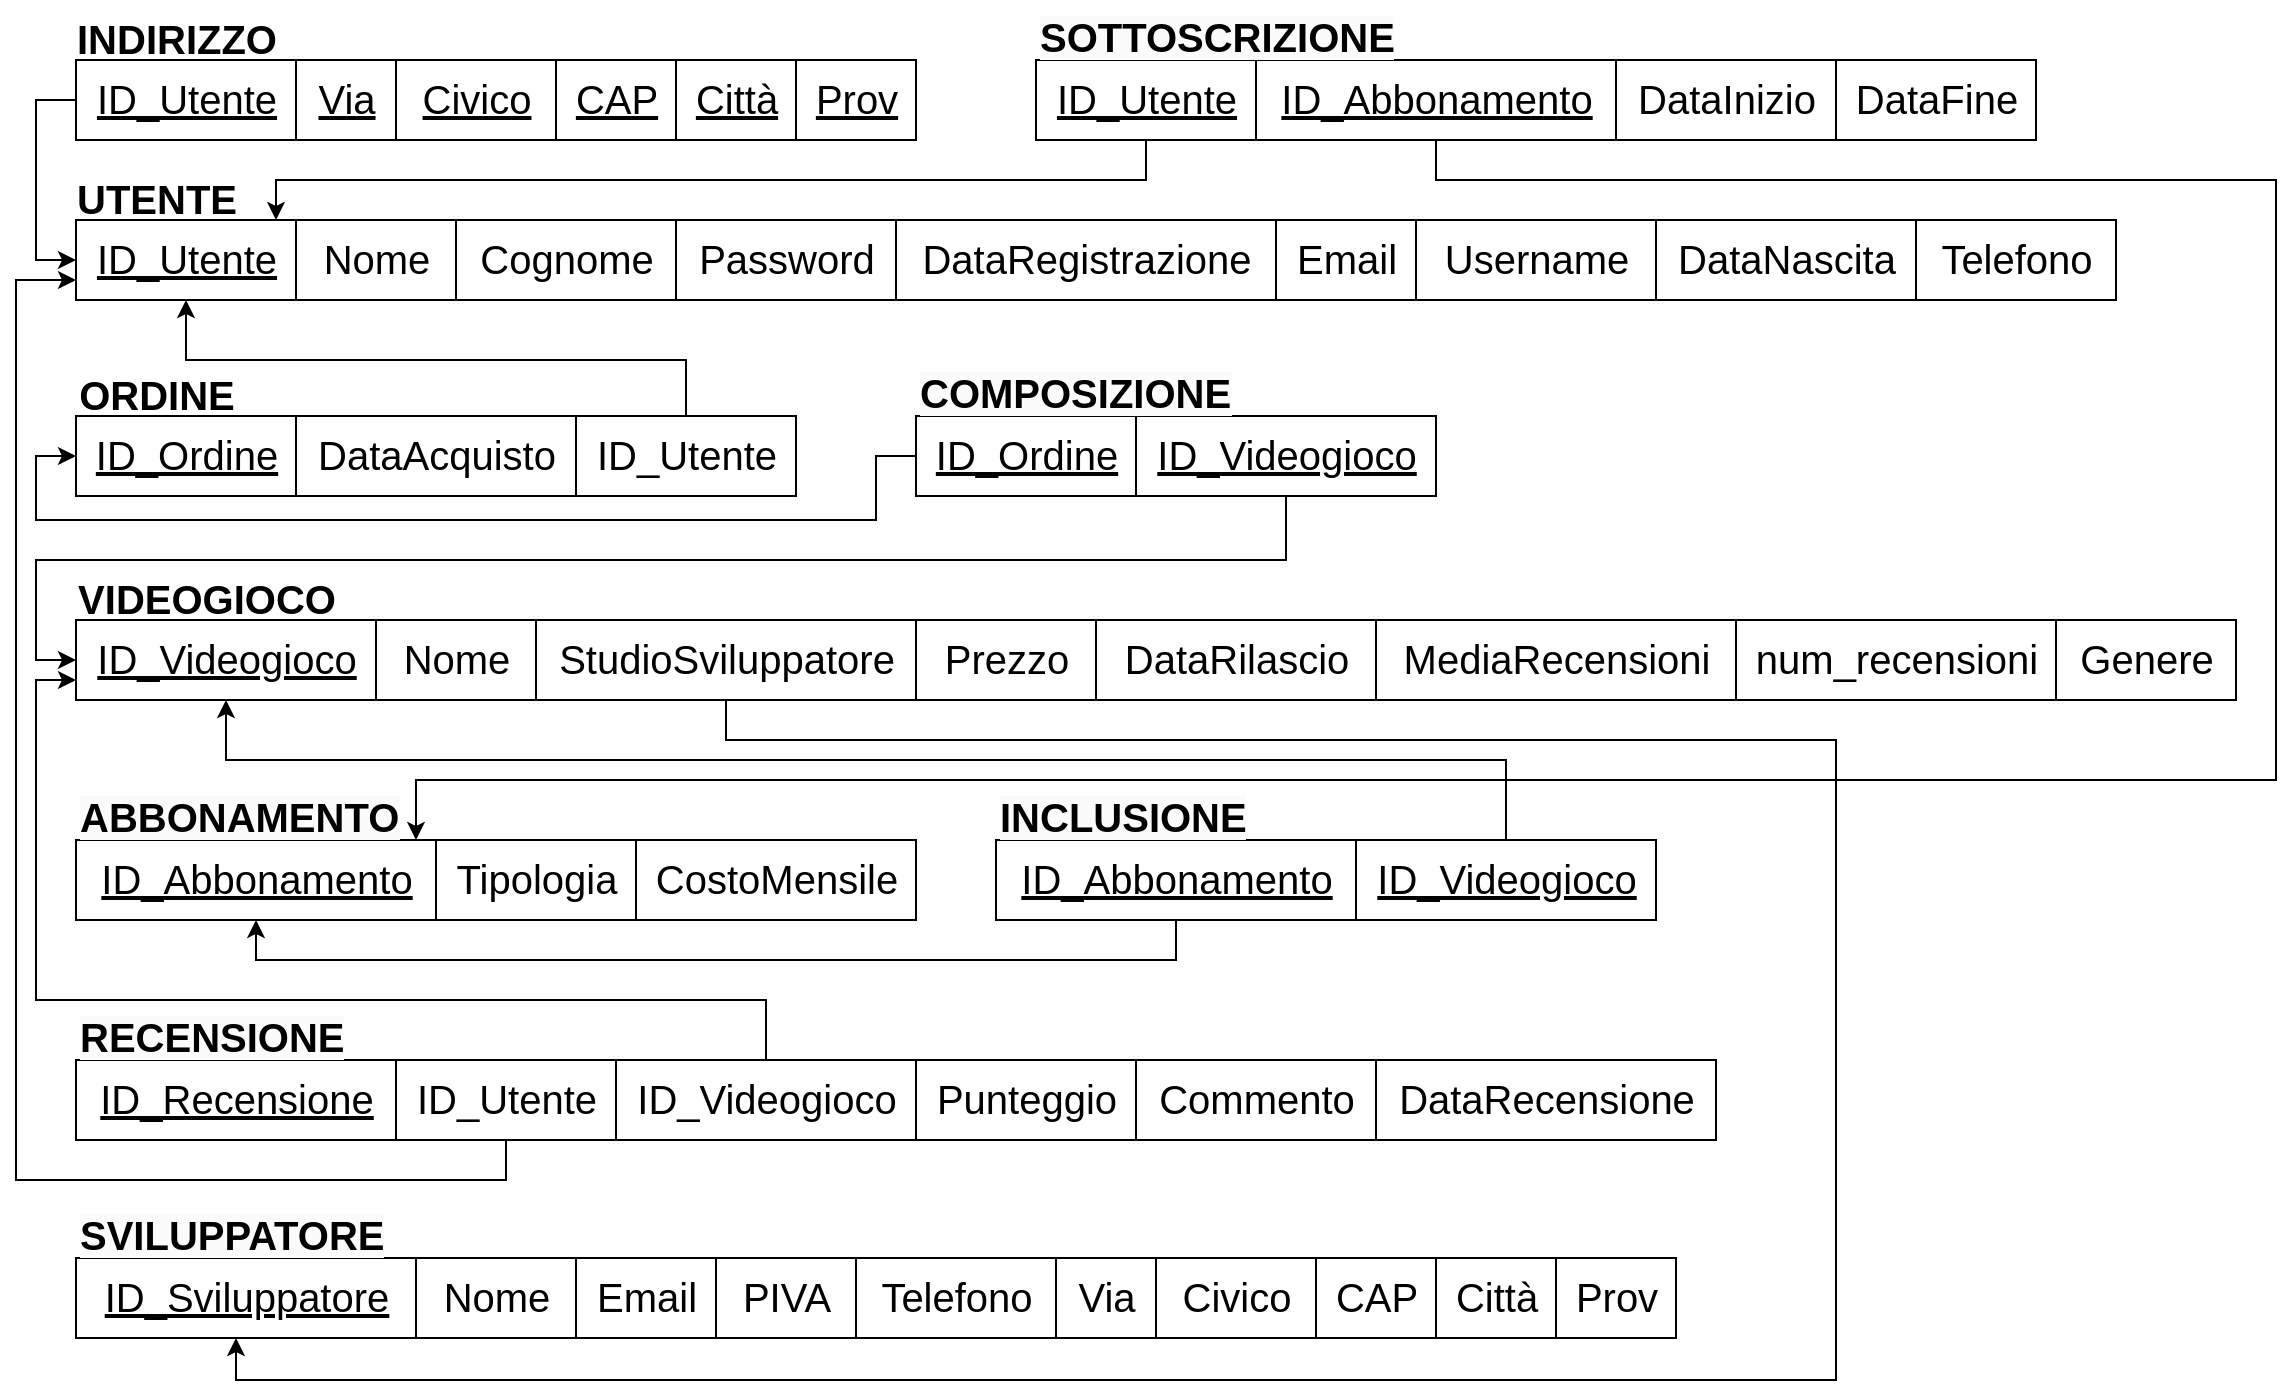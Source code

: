 <mxfile version="22.1.2" type="device">
  <diagram name="Pagina-1" id="Rom3BBdlRejNtYvRF-ln">
    <mxGraphModel dx="1418" dy="820" grid="1" gridSize="10" guides="1" tooltips="1" connect="1" arrows="1" fold="1" page="1" pageScale="1" pageWidth="1100" pageHeight="850" math="0" shadow="0">
      <root>
        <mxCell id="0" />
        <mxCell id="1" parent="0" />
        <mxCell id="r_B88Bvgwe91RB-gauHS-14" value="" style="group" parent="1" vertex="1" connectable="0">
          <mxGeometry x="25" y="90" width="1035" height="70" as="geometry" />
        </mxCell>
        <mxCell id="r_B88Bvgwe91RB-gauHS-3" value="&lt;font face=&quot;Helvetica&quot;&gt;ID_Utente&lt;/font&gt;" style="text;html=1;align=center;verticalAlign=middle;resizable=0;points=[];autosize=1;strokeColor=default;fillColor=none;fontSize=20;fontFamily=Architects Daughter;fontStyle=4" parent="r_B88Bvgwe91RB-gauHS-14" vertex="1">
          <mxGeometry x="15" y="30" width="110" height="40" as="geometry" />
        </mxCell>
        <mxCell id="r_B88Bvgwe91RB-gauHS-4" value="&lt;font face=&quot;Helvetica&quot;&gt;&lt;b&gt;UTENTE&lt;/b&gt;&lt;/font&gt;" style="text;html=1;align=center;verticalAlign=middle;resizable=0;points=[];autosize=1;strokeColor=none;fillColor=none;fontSize=20;fontFamily=Architects Daughter;" parent="r_B88Bvgwe91RB-gauHS-14" vertex="1">
          <mxGeometry x="5" width="100" height="40" as="geometry" />
        </mxCell>
        <mxCell id="r_B88Bvgwe91RB-gauHS-6" value="&lt;font face=&quot;Helvetica&quot;&gt;Nome&lt;/font&gt;" style="text;html=1;align=center;verticalAlign=middle;resizable=0;points=[];autosize=1;strokeColor=default;fillColor=none;fontSize=20;fontFamily=Architects Daughter;" parent="r_B88Bvgwe91RB-gauHS-14" vertex="1">
          <mxGeometry x="125" y="30" width="80" height="40" as="geometry" />
        </mxCell>
        <mxCell id="r_B88Bvgwe91RB-gauHS-7" value="&lt;font face=&quot;Helvetica&quot;&gt;Cognome&lt;/font&gt;" style="text;html=1;align=center;verticalAlign=middle;resizable=0;points=[];autosize=1;strokeColor=default;fillColor=none;fontSize=20;fontFamily=Architects Daughter;" parent="r_B88Bvgwe91RB-gauHS-14" vertex="1">
          <mxGeometry x="205" y="30" width="110" height="40" as="geometry" />
        </mxCell>
        <mxCell id="r_B88Bvgwe91RB-gauHS-8" value="&lt;font face=&quot;Helvetica&quot;&gt;Password&lt;br&gt;&lt;/font&gt;" style="text;html=1;align=center;verticalAlign=middle;resizable=0;points=[];autosize=1;strokeColor=default;fillColor=none;fontSize=20;fontFamily=Architects Daughter;" parent="r_B88Bvgwe91RB-gauHS-14" vertex="1">
          <mxGeometry x="315" y="30" width="110" height="40" as="geometry" />
        </mxCell>
        <mxCell id="r_B88Bvgwe91RB-gauHS-9" value="&lt;font face=&quot;Helvetica&quot;&gt;DataRegistrazione&lt;/font&gt;" style="text;html=1;align=center;verticalAlign=middle;resizable=0;points=[];autosize=1;strokeColor=default;fillColor=none;fontSize=20;fontFamily=Architects Daughter;" parent="r_B88Bvgwe91RB-gauHS-14" vertex="1">
          <mxGeometry x="425" y="30" width="190" height="40" as="geometry" />
        </mxCell>
        <mxCell id="r_B88Bvgwe91RB-gauHS-10" value="&lt;font face=&quot;Helvetica&quot;&gt;Email&lt;/font&gt;" style="text;html=1;align=center;verticalAlign=middle;resizable=0;points=[];autosize=1;strokeColor=default;fillColor=none;fontSize=20;fontFamily=Architects Daughter;" parent="r_B88Bvgwe91RB-gauHS-14" vertex="1">
          <mxGeometry x="615" y="30" width="70" height="40" as="geometry" />
        </mxCell>
        <mxCell id="r_B88Bvgwe91RB-gauHS-11" value="&lt;font face=&quot;Helvetica&quot;&gt;Username&lt;/font&gt;" style="text;html=1;align=center;verticalAlign=middle;resizable=0;points=[];autosize=1;strokeColor=default;fillColor=none;fontSize=20;fontFamily=Architects Daughter;" parent="r_B88Bvgwe91RB-gauHS-14" vertex="1">
          <mxGeometry x="685" y="30" width="120" height="40" as="geometry" />
        </mxCell>
        <mxCell id="r_B88Bvgwe91RB-gauHS-12" value="&lt;font face=&quot;Helvetica&quot;&gt;DataNascita&lt;/font&gt;" style="text;html=1;align=center;verticalAlign=middle;resizable=0;points=[];autosize=1;strokeColor=default;fillColor=none;fontSize=20;fontFamily=Architects Daughter;" parent="r_B88Bvgwe91RB-gauHS-14" vertex="1">
          <mxGeometry x="805" y="30" width="130" height="40" as="geometry" />
        </mxCell>
        <mxCell id="r_B88Bvgwe91RB-gauHS-13" value="&lt;font face=&quot;Helvetica&quot;&gt;Telefono&lt;/font&gt;" style="text;html=1;align=center;verticalAlign=middle;resizable=0;points=[];autosize=1;strokeColor=default;fillColor=none;fontSize=20;fontFamily=Architects Daughter;" parent="r_B88Bvgwe91RB-gauHS-14" vertex="1">
          <mxGeometry x="935" y="30" width="100" height="40" as="geometry" />
        </mxCell>
        <mxCell id="r_B88Bvgwe91RB-gauHS-22" value="" style="group" parent="1" vertex="1" connectable="0">
          <mxGeometry x="30" y="10" width="430" height="70" as="geometry" />
        </mxCell>
        <mxCell id="r_B88Bvgwe91RB-gauHS-15" value="&lt;font face=&quot;Helvetica&quot;&gt;ID_Utente&lt;/font&gt;" style="text;html=1;align=center;verticalAlign=middle;resizable=0;points=[];autosize=1;strokeColor=default;fillColor=none;fontSize=20;fontFamily=Architects Daughter;fontStyle=4" parent="r_B88Bvgwe91RB-gauHS-22" vertex="1">
          <mxGeometry x="10" y="30" width="110" height="40" as="geometry" />
        </mxCell>
        <mxCell id="r_B88Bvgwe91RB-gauHS-16" value="&lt;font face=&quot;Helvetica&quot;&gt;Via&lt;/font&gt;" style="text;html=1;align=center;verticalAlign=middle;resizable=0;points=[];autosize=1;strokeColor=default;fillColor=none;fontSize=20;fontFamily=Architects Daughter;fontStyle=4" parent="r_B88Bvgwe91RB-gauHS-22" vertex="1">
          <mxGeometry x="120" y="30" width="50" height="40" as="geometry" />
        </mxCell>
        <mxCell id="r_B88Bvgwe91RB-gauHS-17" value="&lt;font face=&quot;Helvetica&quot;&gt;Civico&lt;/font&gt;" style="text;html=1;align=center;verticalAlign=middle;resizable=0;points=[];autosize=1;strokeColor=default;fillColor=none;fontSize=20;fontFamily=Architects Daughter;fontStyle=4" parent="r_B88Bvgwe91RB-gauHS-22" vertex="1">
          <mxGeometry x="170" y="30" width="80" height="40" as="geometry" />
        </mxCell>
        <mxCell id="r_B88Bvgwe91RB-gauHS-18" value="&lt;font face=&quot;Helvetica&quot;&gt;CAP&lt;br&gt;&lt;/font&gt;" style="text;html=1;align=center;verticalAlign=middle;resizable=0;points=[];autosize=1;strokeColor=default;fillColor=none;fontSize=20;fontFamily=Architects Daughter;fontStyle=4" parent="r_B88Bvgwe91RB-gauHS-22" vertex="1">
          <mxGeometry x="250" y="30" width="60" height="40" as="geometry" />
        </mxCell>
        <mxCell id="r_B88Bvgwe91RB-gauHS-19" value="&lt;font face=&quot;Helvetica&quot;&gt;Città&lt;br&gt;&lt;/font&gt;" style="text;html=1;align=center;verticalAlign=middle;resizable=0;points=[];autosize=1;strokeColor=default;fillColor=none;fontSize=20;fontFamily=Architects Daughter;fontStyle=4" parent="r_B88Bvgwe91RB-gauHS-22" vertex="1">
          <mxGeometry x="310" y="30" width="60" height="40" as="geometry" />
        </mxCell>
        <mxCell id="r_B88Bvgwe91RB-gauHS-20" value="&lt;font face=&quot;Helvetica&quot;&gt;Prov&lt;/font&gt;" style="text;html=1;align=center;verticalAlign=middle;resizable=0;points=[];autosize=1;strokeColor=default;fillColor=none;fontSize=20;fontFamily=Architects Daughter;fontStyle=4" parent="r_B88Bvgwe91RB-gauHS-22" vertex="1">
          <mxGeometry x="370" y="30" width="60" height="40" as="geometry" />
        </mxCell>
        <mxCell id="r_B88Bvgwe91RB-gauHS-21" value="&lt;font face=&quot;Helvetica&quot;&gt;&lt;b&gt;INDIRIZZO&lt;/b&gt;&lt;/font&gt;" style="text;html=1;align=center;verticalAlign=middle;resizable=0;points=[];autosize=1;strokeColor=none;fillColor=none;fontSize=20;fontFamily=Architects Daughter;" parent="r_B88Bvgwe91RB-gauHS-22" vertex="1">
          <mxGeometry width="120" height="40" as="geometry" />
        </mxCell>
        <mxCell id="r_B88Bvgwe91RB-gauHS-27" value="" style="group" parent="1" vertex="1" connectable="0">
          <mxGeometry x="25" y="188" width="375" height="70" as="geometry" />
        </mxCell>
        <mxCell id="r_B88Bvgwe91RB-gauHS-23" value="&lt;font face=&quot;Helvetica&quot;&gt;ID_Ordine&lt;/font&gt;" style="text;html=1;align=center;verticalAlign=middle;resizable=0;points=[];autosize=1;strokeColor=default;fillColor=none;fontSize=20;fontFamily=Architects Daughter;fontStyle=4" parent="r_B88Bvgwe91RB-gauHS-27" vertex="1">
          <mxGeometry x="15" y="30" width="110" height="40" as="geometry" />
        </mxCell>
        <mxCell id="r_B88Bvgwe91RB-gauHS-24" value="&lt;font face=&quot;Helvetica&quot;&gt;DataAcquisto&lt;/font&gt;" style="text;html=1;align=center;verticalAlign=middle;resizable=0;points=[];autosize=1;strokeColor=default;fillColor=none;fontSize=20;fontFamily=Architects Daughter;" parent="r_B88Bvgwe91RB-gauHS-27" vertex="1">
          <mxGeometry x="125" y="30" width="140" height="40" as="geometry" />
        </mxCell>
        <mxCell id="r_B88Bvgwe91RB-gauHS-25" value="&lt;font face=&quot;Helvetica&quot;&gt;ID_Utente&lt;/font&gt;" style="text;html=1;align=center;verticalAlign=middle;resizable=0;points=[];autosize=1;strokeColor=default;fillColor=none;fontSize=20;fontFamily=Architects Daughter;" parent="r_B88Bvgwe91RB-gauHS-27" vertex="1">
          <mxGeometry x="265" y="30" width="110" height="40" as="geometry" />
        </mxCell>
        <mxCell id="r_B88Bvgwe91RB-gauHS-26" value="&lt;font face=&quot;Helvetica&quot;&gt;&lt;b&gt;ORDINE&lt;/b&gt;&lt;/font&gt;" style="text;html=1;align=center;verticalAlign=middle;resizable=0;points=[];autosize=1;strokeColor=none;fillColor=none;fontSize=20;fontFamily=Architects Daughter;" parent="r_B88Bvgwe91RB-gauHS-27" vertex="1">
          <mxGeometry x="5" width="100" height="40" as="geometry" />
        </mxCell>
        <mxCell id="r_B88Bvgwe91RB-gauHS-50" value="" style="group" parent="1" vertex="1" connectable="0">
          <mxGeometry x="40" y="609" width="800" height="70" as="geometry" />
        </mxCell>
        <mxCell id="r_B88Bvgwe91RB-gauHS-38" value="&lt;font face=&quot;Helvetica&quot;&gt;ID_Sviluppatore&lt;br&gt;&lt;/font&gt;" style="text;html=1;align=center;verticalAlign=middle;resizable=0;points=[];autosize=1;strokeColor=default;fillColor=none;fontSize=20;fontFamily=Architects Daughter;fontStyle=4" parent="r_B88Bvgwe91RB-gauHS-50" vertex="1">
          <mxGeometry y="30" width="170" height="40" as="geometry" />
        </mxCell>
        <mxCell id="r_B88Bvgwe91RB-gauHS-40" value="&lt;font face=&quot;Helvetica&quot;&gt;Nome&lt;/font&gt;" style="text;html=1;align=center;verticalAlign=middle;resizable=0;points=[];autosize=1;strokeColor=default;fillColor=none;fontSize=20;fontFamily=Architects Daughter;" parent="r_B88Bvgwe91RB-gauHS-50" vertex="1">
          <mxGeometry x="170" y="30" width="80" height="40" as="geometry" />
        </mxCell>
        <mxCell id="r_B88Bvgwe91RB-gauHS-41" value="&lt;font face=&quot;Helvetica&quot;&gt;Email&lt;/font&gt;" style="text;html=1;align=center;verticalAlign=middle;resizable=0;points=[];autosize=1;strokeColor=default;fillColor=none;fontSize=20;fontFamily=Architects Daughter;" parent="r_B88Bvgwe91RB-gauHS-50" vertex="1">
          <mxGeometry x="250" y="30" width="70" height="40" as="geometry" />
        </mxCell>
        <mxCell id="r_B88Bvgwe91RB-gauHS-42" value="&lt;font face=&quot;Helvetica&quot;&gt;PIVA&lt;/font&gt;" style="text;html=1;align=center;verticalAlign=middle;resizable=0;points=[];autosize=1;strokeColor=default;fillColor=none;fontSize=20;fontFamily=Architects Daughter;" parent="r_B88Bvgwe91RB-gauHS-50" vertex="1">
          <mxGeometry x="320" y="30" width="70" height="40" as="geometry" />
        </mxCell>
        <mxCell id="r_B88Bvgwe91RB-gauHS-43" value="&lt;font face=&quot;Helvetica&quot;&gt;Telefono&lt;/font&gt;" style="text;html=1;align=center;verticalAlign=middle;resizable=0;points=[];autosize=1;strokeColor=default;fillColor=none;fontSize=20;fontFamily=Architects Daughter;" parent="r_B88Bvgwe91RB-gauHS-50" vertex="1">
          <mxGeometry x="390" y="30" width="100" height="40" as="geometry" />
        </mxCell>
        <mxCell id="r_B88Bvgwe91RB-gauHS-44" value="&lt;font face=&quot;Helvetica&quot;&gt;Via&lt;/font&gt;" style="text;html=1;align=center;verticalAlign=middle;resizable=0;points=[];autosize=1;strokeColor=default;fillColor=none;fontSize=20;fontFamily=Architects Daughter;" parent="r_B88Bvgwe91RB-gauHS-50" vertex="1">
          <mxGeometry x="490" y="30" width="50" height="40" as="geometry" />
        </mxCell>
        <mxCell id="r_B88Bvgwe91RB-gauHS-45" value="&lt;font face=&quot;Helvetica&quot;&gt;Civico&lt;/font&gt;" style="text;html=1;align=center;verticalAlign=middle;resizable=0;points=[];autosize=1;strokeColor=default;fillColor=none;fontSize=20;fontFamily=Architects Daughter;" parent="r_B88Bvgwe91RB-gauHS-50" vertex="1">
          <mxGeometry x="540" y="30" width="80" height="40" as="geometry" />
        </mxCell>
        <mxCell id="r_B88Bvgwe91RB-gauHS-46" value="&lt;font face=&quot;Helvetica&quot;&gt;CAP&lt;/font&gt;" style="text;html=1;align=center;verticalAlign=middle;resizable=0;points=[];autosize=1;strokeColor=default;fillColor=none;fontSize=20;fontFamily=Architects Daughter;" parent="r_B88Bvgwe91RB-gauHS-50" vertex="1">
          <mxGeometry x="620" y="30" width="60" height="40" as="geometry" />
        </mxCell>
        <mxCell id="r_B88Bvgwe91RB-gauHS-47" value="&lt;font face=&quot;Helvetica&quot;&gt;Città&lt;/font&gt;" style="text;html=1;align=center;verticalAlign=middle;resizable=0;points=[];autosize=1;strokeColor=default;fillColor=none;fontSize=20;fontFamily=Architects Daughter;" parent="r_B88Bvgwe91RB-gauHS-50" vertex="1">
          <mxGeometry x="680" y="30" width="60" height="40" as="geometry" />
        </mxCell>
        <mxCell id="r_B88Bvgwe91RB-gauHS-48" value="&lt;font face=&quot;Helvetica&quot;&gt;Prov&lt;/font&gt;" style="text;html=1;align=center;verticalAlign=middle;resizable=0;points=[];autosize=1;strokeColor=default;fillColor=none;fontSize=20;fontFamily=Architects Daughter;" parent="r_B88Bvgwe91RB-gauHS-50" vertex="1">
          <mxGeometry x="740" y="30" width="60" height="40" as="geometry" />
        </mxCell>
        <mxCell id="r_B88Bvgwe91RB-gauHS-49" value="&lt;b style=&quot;border-color: var(--border-color); color: rgb(0, 0, 0); font-family: Helvetica; font-size: 20px; font-style: normal; font-variant-ligatures: normal; font-variant-caps: normal; letter-spacing: normal; orphans: 2; text-align: center; text-indent: 0px; text-transform: none; widows: 2; word-spacing: 0px; -webkit-text-stroke-width: 0px; background-color: rgb(251, 251, 251); text-decoration-thickness: initial; text-decoration-style: initial; text-decoration-color: initial;&quot;&gt;SVILUPPATORE&lt;/b&gt;" style="text;whiteSpace=wrap;html=1;fontSize=20;fontFamily=Architects Daughter;fontColor=default;" parent="r_B88Bvgwe91RB-gauHS-50" vertex="1">
          <mxGeometry width="160" height="50" as="geometry" />
        </mxCell>
        <mxCell id="r_B88Bvgwe91RB-gauHS-56" value="" style="group" parent="1" vertex="1" connectable="0">
          <mxGeometry x="40" y="400" width="420" height="70" as="geometry" />
        </mxCell>
        <mxCell id="r_B88Bvgwe91RB-gauHS-51" value="&lt;font face=&quot;Helvetica&quot;&gt;ID_Abbonamento&lt;br&gt;&lt;/font&gt;" style="text;html=1;align=center;verticalAlign=middle;resizable=0;points=[];autosize=1;strokeColor=default;fillColor=none;fontSize=20;fontFamily=Architects Daughter;fontStyle=4" parent="r_B88Bvgwe91RB-gauHS-56" vertex="1">
          <mxGeometry y="30" width="180" height="40" as="geometry" />
        </mxCell>
        <mxCell id="r_B88Bvgwe91RB-gauHS-53" value="&lt;font face=&quot;Helvetica&quot;&gt;Tipologia&lt;/font&gt;" style="text;html=1;align=center;verticalAlign=middle;resizable=0;points=[];autosize=1;strokeColor=default;fillColor=none;fontSize=20;fontFamily=Architects Daughter;" parent="r_B88Bvgwe91RB-gauHS-56" vertex="1">
          <mxGeometry x="180" y="30" width="100" height="40" as="geometry" />
        </mxCell>
        <mxCell id="r_B88Bvgwe91RB-gauHS-54" value="&lt;font face=&quot;Helvetica&quot;&gt;CostoMensile&lt;/font&gt;" style="text;html=1;align=center;verticalAlign=middle;resizable=0;points=[];autosize=1;strokeColor=default;fillColor=none;fontSize=20;fontFamily=Architects Daughter;" parent="r_B88Bvgwe91RB-gauHS-56" vertex="1">
          <mxGeometry x="280" y="30" width="140" height="40" as="geometry" />
        </mxCell>
        <mxCell id="r_B88Bvgwe91RB-gauHS-55" value="&lt;b style=&quot;border-color: var(--border-color); color: rgb(0, 0, 0); font-family: Helvetica; font-size: 20px; font-style: normal; font-variant-ligatures: normal; font-variant-caps: normal; letter-spacing: normal; orphans: 2; text-align: center; text-indent: 0px; text-transform: none; widows: 2; word-spacing: 0px; -webkit-text-stroke-width: 0px; background-color: rgb(251, 251, 251); text-decoration-thickness: initial; text-decoration-style: initial; text-decoration-color: initial;&quot;&gt;ABBONAMENTO&lt;/b&gt;" style="text;whiteSpace=wrap;html=1;fontSize=20;fontFamily=Architects Daughter;fontColor=default;" parent="r_B88Bvgwe91RB-gauHS-56" vertex="1">
          <mxGeometry width="160" height="50" as="geometry" />
        </mxCell>
        <mxCell id="r_B88Bvgwe91RB-gauHS-60" value="" style="group" parent="1" vertex="1" connectable="0">
          <mxGeometry x="460" y="188" width="260" height="70" as="geometry" />
        </mxCell>
        <mxCell id="r_B88Bvgwe91RB-gauHS-57" value="&lt;font face=&quot;Helvetica&quot;&gt;ID_Ordine&lt;br&gt;&lt;/font&gt;" style="text;html=1;align=center;verticalAlign=middle;resizable=0;points=[];autosize=1;strokeColor=default;fillColor=none;fontSize=20;fontFamily=Architects Daughter;fontStyle=4" parent="r_B88Bvgwe91RB-gauHS-60" vertex="1">
          <mxGeometry y="30" width="110" height="40" as="geometry" />
        </mxCell>
        <mxCell id="r_B88Bvgwe91RB-gauHS-58" value="&lt;font face=&quot;Helvetica&quot;&gt;ID_Videogioco&lt;br&gt;&lt;/font&gt;" style="text;html=1;align=center;verticalAlign=middle;resizable=0;points=[];autosize=1;strokeColor=default;fillColor=none;fontSize=20;fontFamily=Architects Daughter;fontStyle=4" parent="r_B88Bvgwe91RB-gauHS-60" vertex="1">
          <mxGeometry x="110" y="30" width="150" height="40" as="geometry" />
        </mxCell>
        <mxCell id="r_B88Bvgwe91RB-gauHS-59" value="&lt;b style=&quot;border-color: var(--border-color); color: rgb(0, 0, 0); font-family: Helvetica; font-size: 20px; font-style: normal; font-variant-ligatures: normal; font-variant-caps: normal; letter-spacing: normal; orphans: 2; text-align: center; text-indent: 0px; text-transform: none; widows: 2; word-spacing: 0px; -webkit-text-stroke-width: 0px; background-color: rgb(251, 251, 251); text-decoration-thickness: initial; text-decoration-style: initial; text-decoration-color: initial;&quot;&gt;COMPOSIZIONE&lt;/b&gt;" style="text;whiteSpace=wrap;html=1;fontSize=20;fontFamily=Architects Daughter;fontColor=default;" parent="r_B88Bvgwe91RB-gauHS-60" vertex="1">
          <mxGeometry width="160" height="50" as="geometry" />
        </mxCell>
        <mxCell id="r_B88Bvgwe91RB-gauHS-66" value="" style="group" parent="1" vertex="1" connectable="0">
          <mxGeometry x="520" y="10" width="500" height="70" as="geometry" />
        </mxCell>
        <mxCell id="r_B88Bvgwe91RB-gauHS-61" value="&lt;font face=&quot;Helvetica&quot;&gt;ID_Utente&lt;br&gt;&lt;/font&gt;" style="text;html=1;align=center;verticalAlign=middle;resizable=0;points=[];autosize=1;strokeColor=default;fillColor=none;fontSize=20;fontFamily=Architects Daughter;fontStyle=4" parent="r_B88Bvgwe91RB-gauHS-66" vertex="1">
          <mxGeometry y="30" width="110" height="40" as="geometry" />
        </mxCell>
        <mxCell id="r_B88Bvgwe91RB-gauHS-62" value="&lt;font face=&quot;Helvetica&quot;&gt;ID_Abbonamento&lt;br&gt;&lt;/font&gt;" style="text;html=1;align=center;verticalAlign=middle;resizable=0;points=[];autosize=1;strokeColor=default;fillColor=none;fontSize=20;fontFamily=Architects Daughter;fontStyle=4" parent="r_B88Bvgwe91RB-gauHS-66" vertex="1">
          <mxGeometry x="110" y="30" width="180" height="40" as="geometry" />
        </mxCell>
        <mxCell id="r_B88Bvgwe91RB-gauHS-63" value="&lt;font face=&quot;Helvetica&quot;&gt;DataInizio&lt;br&gt;&lt;/font&gt;" style="text;html=1;align=center;verticalAlign=middle;resizable=0;points=[];autosize=1;strokeColor=default;fillColor=none;fontSize=20;fontFamily=Architects Daughter;fontStyle=0" parent="r_B88Bvgwe91RB-gauHS-66" vertex="1">
          <mxGeometry x="290" y="30" width="110" height="40" as="geometry" />
        </mxCell>
        <mxCell id="r_B88Bvgwe91RB-gauHS-64" value="&lt;font face=&quot;Helvetica&quot;&gt;DataFine&lt;/font&gt;" style="text;html=1;align=center;verticalAlign=middle;resizable=0;points=[];autosize=1;strokeColor=default;fillColor=none;fontSize=20;fontFamily=Architects Daughter;" parent="r_B88Bvgwe91RB-gauHS-66" vertex="1">
          <mxGeometry x="400" y="30" width="100" height="40" as="geometry" />
        </mxCell>
        <mxCell id="r_B88Bvgwe91RB-gauHS-65" value="&lt;b style=&quot;border-color: var(--border-color); color: rgb(0, 0, 0); font-family: Helvetica; font-size: 20px; font-style: normal; font-variant-ligatures: normal; font-variant-caps: normal; letter-spacing: normal; orphans: 2; text-align: center; text-indent: 0px; text-transform: none; widows: 2; word-spacing: 0px; -webkit-text-stroke-width: 0px; background-color: rgb(251, 251, 251); text-decoration-thickness: initial; text-decoration-style: initial; text-decoration-color: initial;&quot;&gt;SOTTOSCRIZIONE&lt;/b&gt;" style="text;whiteSpace=wrap;html=1;fontSize=20;fontFamily=Architects Daughter;fontColor=default;" parent="r_B88Bvgwe91RB-gauHS-66" vertex="1">
          <mxGeometry width="160" height="50" as="geometry" />
        </mxCell>
        <mxCell id="r_B88Bvgwe91RB-gauHS-70" value="" style="group" parent="1" vertex="1" connectable="0">
          <mxGeometry x="500" y="400" width="330" height="70" as="geometry" />
        </mxCell>
        <mxCell id="r_B88Bvgwe91RB-gauHS-67" value="&lt;font face=&quot;Helvetica&quot;&gt;ID_Abbonamento&lt;br&gt;&lt;/font&gt;" style="text;html=1;align=center;verticalAlign=middle;resizable=0;points=[];autosize=1;strokeColor=default;fillColor=none;fontSize=20;fontFamily=Architects Daughter;fontStyle=4" parent="r_B88Bvgwe91RB-gauHS-70" vertex="1">
          <mxGeometry y="30" width="180" height="40" as="geometry" />
        </mxCell>
        <mxCell id="r_B88Bvgwe91RB-gauHS-68" value="&lt;font face=&quot;Helvetica&quot;&gt;ID_Videogioco&lt;br&gt;&lt;/font&gt;" style="text;html=1;align=center;verticalAlign=middle;resizable=0;points=[];autosize=1;strokeColor=default;fillColor=none;fontSize=20;fontFamily=Architects Daughter;fontStyle=4" parent="r_B88Bvgwe91RB-gauHS-70" vertex="1">
          <mxGeometry x="180" y="30" width="150" height="40" as="geometry" />
        </mxCell>
        <mxCell id="r_B88Bvgwe91RB-gauHS-69" value="&lt;b style=&quot;border-color: var(--border-color); color: rgb(0, 0, 0); font-family: Helvetica; font-size: 20px; font-style: normal; font-variant-ligatures: normal; font-variant-caps: normal; letter-spacing: normal; orphans: 2; text-align: center; text-indent: 0px; text-transform: none; widows: 2; word-spacing: 0px; -webkit-text-stroke-width: 0px; background-color: rgb(251, 251, 251); text-decoration-thickness: initial; text-decoration-style: initial; text-decoration-color: initial;&quot;&gt;INCLUSIONE&lt;/b&gt;" style="text;whiteSpace=wrap;html=1;fontSize=20;fontFamily=Architects Daughter;fontColor=default;" parent="r_B88Bvgwe91RB-gauHS-70" vertex="1">
          <mxGeometry width="160" height="50" as="geometry" />
        </mxCell>
        <mxCell id="r_B88Bvgwe91RB-gauHS-71" style="edgeStyle=orthogonalEdgeStyle;rounded=0;hachureGap=4;orthogonalLoop=1;jettySize=auto;html=1;fontFamily=Architects Daughter;fontSource=https%3A%2F%2Ffonts.googleapis.com%2Fcss%3Ffamily%3DArchitects%2BDaughter;fontSize=20;fontColor=default;" parent="1" source="r_B88Bvgwe91RB-gauHS-15" target="r_B88Bvgwe91RB-gauHS-3" edge="1">
          <mxGeometry relative="1" as="geometry">
            <Array as="points">
              <mxPoint x="20" y="60" />
              <mxPoint x="20" y="140" />
            </Array>
          </mxGeometry>
        </mxCell>
        <mxCell id="r_B88Bvgwe91RB-gauHS-73" style="edgeStyle=orthogonalEdgeStyle;shape=connector;rounded=0;hachureGap=4;orthogonalLoop=1;jettySize=auto;html=1;labelBackgroundColor=default;strokeColor=default;align=center;verticalAlign=middle;fontFamily=Architects Daughter;fontSource=https%3A%2F%2Ffonts.googleapis.com%2Fcss%3Ffamily%3DArchitects%2BDaughter;fontSize=20;fontColor=default;endArrow=classic;" parent="1" source="r_B88Bvgwe91RB-gauHS-25" target="r_B88Bvgwe91RB-gauHS-3" edge="1">
          <mxGeometry relative="1" as="geometry">
            <Array as="points">
              <mxPoint x="345" y="190" />
              <mxPoint x="95" y="190" />
            </Array>
          </mxGeometry>
        </mxCell>
        <mxCell id="r_B88Bvgwe91RB-gauHS-74" style="edgeStyle=orthogonalEdgeStyle;shape=connector;rounded=0;hachureGap=4;orthogonalLoop=1;jettySize=auto;html=1;exitX=0;exitY=1;exitDx=0;exitDy=0;labelBackgroundColor=default;strokeColor=default;align=center;verticalAlign=middle;fontFamily=Architects Daughter;fontSource=https%3A%2F%2Ffonts.googleapis.com%2Fcss%3Ffamily%3DArchitects%2BDaughter;fontSize=20;fontColor=default;endArrow=classic;" parent="1" source="r_B88Bvgwe91RB-gauHS-59" target="r_B88Bvgwe91RB-gauHS-23" edge="1">
          <mxGeometry relative="1" as="geometry">
            <Array as="points">
              <mxPoint x="440" y="238" />
              <mxPoint x="440" y="270" />
              <mxPoint x="20" y="270" />
              <mxPoint x="20" y="238" />
            </Array>
          </mxGeometry>
        </mxCell>
        <mxCell id="r_B88Bvgwe91RB-gauHS-75" style="edgeStyle=orthogonalEdgeStyle;shape=connector;rounded=0;hachureGap=4;orthogonalLoop=1;jettySize=auto;html=1;labelBackgroundColor=default;strokeColor=default;align=center;verticalAlign=middle;fontFamily=Architects Daughter;fontSource=https%3A%2F%2Ffonts.googleapis.com%2Fcss%3Ffamily%3DArchitects%2BDaughter;fontSize=20;fontColor=default;endArrow=classic;" parent="1" source="r_B88Bvgwe91RB-gauHS-58" target="r_B88Bvgwe91RB-gauHS-28" edge="1">
          <mxGeometry relative="1" as="geometry">
            <Array as="points">
              <mxPoint x="645" y="290" />
              <mxPoint x="20" y="290" />
              <mxPoint x="20" y="340" />
            </Array>
          </mxGeometry>
        </mxCell>
        <mxCell id="r_B88Bvgwe91RB-gauHS-83" value="" style="group" parent="1" vertex="1" connectable="0">
          <mxGeometry x="40" y="510" width="820" height="70" as="geometry" />
        </mxCell>
        <mxCell id="r_B88Bvgwe91RB-gauHS-76" value="&lt;font face=&quot;Helvetica&quot;&gt;ID_Recensione&lt;br&gt;&lt;/font&gt;" style="text;html=1;align=center;verticalAlign=middle;resizable=0;points=[];autosize=1;strokeColor=default;fillColor=none;fontSize=20;fontFamily=Architects Daughter;fontStyle=4" parent="r_B88Bvgwe91RB-gauHS-83" vertex="1">
          <mxGeometry y="30" width="160" height="40" as="geometry" />
        </mxCell>
        <mxCell id="r_B88Bvgwe91RB-gauHS-77" value="&lt;font face=&quot;Helvetica&quot;&gt;ID_Utente&lt;br&gt;&lt;/font&gt;" style="text;html=1;align=center;verticalAlign=middle;resizable=0;points=[];autosize=1;strokeColor=default;fillColor=none;fontSize=20;fontFamily=Architects Daughter;fontStyle=0" parent="r_B88Bvgwe91RB-gauHS-83" vertex="1">
          <mxGeometry x="160" y="30" width="110" height="40" as="geometry" />
        </mxCell>
        <mxCell id="r_B88Bvgwe91RB-gauHS-78" value="&lt;font face=&quot;Helvetica&quot;&gt;ID_Videogioco&lt;br&gt;&lt;/font&gt;" style="text;html=1;align=center;verticalAlign=middle;resizable=0;points=[];autosize=1;strokeColor=default;fillColor=none;fontSize=20;fontFamily=Architects Daughter;fontStyle=0" parent="r_B88Bvgwe91RB-gauHS-83" vertex="1">
          <mxGeometry x="270" y="30" width="150" height="40" as="geometry" />
        </mxCell>
        <mxCell id="r_B88Bvgwe91RB-gauHS-79" value="&lt;font face=&quot;Helvetica&quot;&gt;Punteggio&lt;br&gt;&lt;/font&gt;" style="text;html=1;align=center;verticalAlign=middle;resizable=0;points=[];autosize=1;strokeColor=default;fillColor=none;fontSize=20;fontFamily=Architects Daughter;fontStyle=0" parent="r_B88Bvgwe91RB-gauHS-83" vertex="1">
          <mxGeometry x="420" y="30" width="110" height="40" as="geometry" />
        </mxCell>
        <mxCell id="r_B88Bvgwe91RB-gauHS-80" value="&lt;font face=&quot;Helvetica&quot;&gt;Commento&lt;br&gt;&lt;/font&gt;" style="text;html=1;align=center;verticalAlign=middle;resizable=0;points=[];autosize=1;strokeColor=default;fillColor=none;fontSize=20;fontFamily=Architects Daughter;fontStyle=0" parent="r_B88Bvgwe91RB-gauHS-83" vertex="1">
          <mxGeometry x="530" y="30" width="120" height="40" as="geometry" />
        </mxCell>
        <mxCell id="r_B88Bvgwe91RB-gauHS-81" value="&lt;font face=&quot;Helvetica&quot;&gt;DataRecensione&lt;br&gt;&lt;/font&gt;" style="text;html=1;align=center;verticalAlign=middle;resizable=0;points=[];autosize=1;strokeColor=default;fillColor=none;fontSize=20;fontFamily=Architects Daughter;fontStyle=0" parent="r_B88Bvgwe91RB-gauHS-83" vertex="1">
          <mxGeometry x="650" y="30" width="170" height="40" as="geometry" />
        </mxCell>
        <mxCell id="r_B88Bvgwe91RB-gauHS-82" value="&lt;b style=&quot;border-color: var(--border-color); color: rgb(0, 0, 0); font-family: Helvetica; font-size: 20px; font-style: normal; font-variant-ligatures: normal; font-variant-caps: normal; letter-spacing: normal; orphans: 2; text-align: center; text-indent: 0px; text-transform: none; widows: 2; word-spacing: 0px; -webkit-text-stroke-width: 0px; background-color: rgb(251, 251, 251); text-decoration-thickness: initial; text-decoration-style: initial; text-decoration-color: initial;&quot;&gt;RECENSIONE&lt;/b&gt;" style="text;whiteSpace=wrap;html=1;fontSize=20;fontFamily=Architects Daughter;fontColor=default;" parent="r_B88Bvgwe91RB-gauHS-83" vertex="1">
          <mxGeometry width="160" height="50" as="geometry" />
        </mxCell>
        <mxCell id="r_B88Bvgwe91RB-gauHS-84" style="edgeStyle=orthogonalEdgeStyle;shape=connector;rounded=0;hachureGap=4;orthogonalLoop=1;jettySize=auto;html=1;labelBackgroundColor=default;strokeColor=default;align=center;verticalAlign=middle;fontFamily=Architects Daughter;fontSource=https%3A%2F%2Ffonts.googleapis.com%2Fcss%3Ffamily%3DArchitects%2BDaughter;fontSize=20;fontColor=default;endArrow=classic;" parent="1" source="r_B88Bvgwe91RB-gauHS-67" target="r_B88Bvgwe91RB-gauHS-51" edge="1">
          <mxGeometry relative="1" as="geometry">
            <Array as="points">
              <mxPoint x="590" y="490" />
              <mxPoint x="130" y="490" />
            </Array>
          </mxGeometry>
        </mxCell>
        <mxCell id="r_B88Bvgwe91RB-gauHS-85" style="edgeStyle=orthogonalEdgeStyle;shape=connector;rounded=0;hachureGap=4;orthogonalLoop=1;jettySize=auto;html=1;labelBackgroundColor=default;strokeColor=default;align=center;verticalAlign=middle;fontFamily=Architects Daughter;fontSource=https%3A%2F%2Ffonts.googleapis.com%2Fcss%3Ffamily%3DArchitects%2BDaughter;fontSize=20;fontColor=default;endArrow=classic;" parent="1" source="r_B88Bvgwe91RB-gauHS-68" target="r_B88Bvgwe91RB-gauHS-28" edge="1">
          <mxGeometry relative="1" as="geometry">
            <Array as="points">
              <mxPoint x="755" y="390" />
              <mxPoint x="115" y="390" />
            </Array>
          </mxGeometry>
        </mxCell>
        <mxCell id="r_B88Bvgwe91RB-gauHS-86" style="edgeStyle=orthogonalEdgeStyle;shape=connector;rounded=0;hachureGap=4;orthogonalLoop=1;jettySize=auto;html=1;labelBackgroundColor=default;strokeColor=default;align=center;verticalAlign=middle;fontFamily=Architects Daughter;fontSource=https%3A%2F%2Ffonts.googleapis.com%2Fcss%3Ffamily%3DArchitects%2BDaughter;fontSize=20;fontColor=default;endArrow=classic;" parent="1" source="r_B88Bvgwe91RB-gauHS-61" target="r_B88Bvgwe91RB-gauHS-3" edge="1">
          <mxGeometry relative="1" as="geometry">
            <Array as="points">
              <mxPoint x="575" y="100" />
              <mxPoint x="140" y="100" />
            </Array>
          </mxGeometry>
        </mxCell>
        <mxCell id="r_B88Bvgwe91RB-gauHS-87" style="edgeStyle=orthogonalEdgeStyle;shape=connector;rounded=0;hachureGap=4;orthogonalLoop=1;jettySize=auto;html=1;labelBackgroundColor=default;strokeColor=default;align=center;verticalAlign=middle;fontFamily=Architects Daughter;fontSource=https%3A%2F%2Ffonts.googleapis.com%2Fcss%3Ffamily%3DArchitects%2BDaughter;fontSize=20;fontColor=default;endArrow=classic;" parent="1" source="r_B88Bvgwe91RB-gauHS-62" target="r_B88Bvgwe91RB-gauHS-51" edge="1">
          <mxGeometry relative="1" as="geometry">
            <Array as="points">
              <mxPoint x="720" y="100" />
              <mxPoint x="1140" y="100" />
              <mxPoint x="1140" y="400" />
              <mxPoint x="210" y="400" />
            </Array>
          </mxGeometry>
        </mxCell>
        <mxCell id="r_B88Bvgwe91RB-gauHS-89" style="edgeStyle=orthogonalEdgeStyle;shape=connector;rounded=0;hachureGap=4;orthogonalLoop=1;jettySize=auto;html=1;labelBackgroundColor=default;strokeColor=default;align=center;verticalAlign=middle;fontFamily=Architects Daughter;fontSource=https%3A%2F%2Ffonts.googleapis.com%2Fcss%3Ffamily%3DArchitects%2BDaughter;fontSize=20;fontColor=default;endArrow=classic;" parent="1" source="r_B88Bvgwe91RB-gauHS-77" target="r_B88Bvgwe91RB-gauHS-3" edge="1">
          <mxGeometry relative="1" as="geometry">
            <Array as="points">
              <mxPoint x="255" y="600" />
              <mxPoint x="10" y="600" />
              <mxPoint x="10" y="150" />
            </Array>
          </mxGeometry>
        </mxCell>
        <mxCell id="r_B88Bvgwe91RB-gauHS-90" style="edgeStyle=orthogonalEdgeStyle;shape=connector;rounded=0;hachureGap=4;orthogonalLoop=1;jettySize=auto;html=1;labelBackgroundColor=default;strokeColor=default;align=center;verticalAlign=middle;fontFamily=Architects Daughter;fontSource=https%3A%2F%2Ffonts.googleapis.com%2Fcss%3Ffamily%3DArchitects%2BDaughter;fontSize=20;fontColor=default;endArrow=classic;" parent="1" source="r_B88Bvgwe91RB-gauHS-78" target="r_B88Bvgwe91RB-gauHS-28" edge="1">
          <mxGeometry relative="1" as="geometry">
            <Array as="points">
              <mxPoint x="385" y="510" />
              <mxPoint x="20" y="510" />
              <mxPoint x="20" y="350" />
            </Array>
          </mxGeometry>
        </mxCell>
        <mxCell id="r_B88Bvgwe91RB-gauHS-91" style="edgeStyle=orthogonalEdgeStyle;shape=connector;rounded=0;hachureGap=4;orthogonalLoop=1;jettySize=auto;html=1;labelBackgroundColor=default;strokeColor=default;align=center;verticalAlign=middle;fontFamily=Architects Daughter;fontSource=https%3A%2F%2Ffonts.googleapis.com%2Fcss%3Ffamily%3DArchitects%2BDaughter;fontSize=20;fontColor=default;endArrow=classic;" parent="1" source="r_B88Bvgwe91RB-gauHS-30" target="r_B88Bvgwe91RB-gauHS-38" edge="1">
          <mxGeometry relative="1" as="geometry">
            <Array as="points">
              <mxPoint x="365" y="380" />
              <mxPoint x="920" y="380" />
              <mxPoint x="920" y="700" />
              <mxPoint x="120" y="700" />
            </Array>
          </mxGeometry>
        </mxCell>
        <mxCell id="5ioeYeluXSwMko-hyLov-2" value="" style="group" vertex="1" connectable="0" parent="1">
          <mxGeometry x="30" y="290" width="1090" height="70" as="geometry" />
        </mxCell>
        <mxCell id="r_B88Bvgwe91RB-gauHS-28" value="&lt;font face=&quot;Helvetica&quot;&gt;ID_Videogioco&lt;br&gt;&lt;/font&gt;" style="text;html=1;align=center;verticalAlign=middle;resizable=0;points=[];autosize=1;strokeColor=default;fillColor=none;fontSize=20;fontFamily=Architects Daughter;fontStyle=4" parent="5ioeYeluXSwMko-hyLov-2" vertex="1">
          <mxGeometry x="10" y="30" width="150" height="40" as="geometry" />
        </mxCell>
        <mxCell id="r_B88Bvgwe91RB-gauHS-29" value="&lt;font face=&quot;Helvetica&quot;&gt;Nome&lt;/font&gt;" style="text;html=1;align=center;verticalAlign=middle;resizable=0;points=[];autosize=1;strokeColor=default;fillColor=none;fontSize=20;fontFamily=Architects Daughter;" parent="5ioeYeluXSwMko-hyLov-2" vertex="1">
          <mxGeometry x="160" y="30" width="80" height="40" as="geometry" />
        </mxCell>
        <mxCell id="r_B88Bvgwe91RB-gauHS-30" value="&lt;font face=&quot;Helvetica&quot;&gt;StudioSviluppatore&lt;/font&gt;" style="text;html=1;align=center;verticalAlign=middle;resizable=0;points=[];autosize=1;strokeColor=default;fillColor=none;fontSize=20;fontFamily=Architects Daughter;" parent="5ioeYeluXSwMko-hyLov-2" vertex="1">
          <mxGeometry x="240" y="30" width="190" height="40" as="geometry" />
        </mxCell>
        <mxCell id="r_B88Bvgwe91RB-gauHS-31" value="&lt;font face=&quot;Helvetica&quot;&gt;Prezzo&lt;/font&gt;" style="text;html=1;align=center;verticalAlign=middle;resizable=0;points=[];autosize=1;strokeColor=default;fillColor=none;fontSize=20;fontFamily=Architects Daughter;" parent="5ioeYeluXSwMko-hyLov-2" vertex="1">
          <mxGeometry x="430" y="30" width="90" height="40" as="geometry" />
        </mxCell>
        <mxCell id="r_B88Bvgwe91RB-gauHS-32" value="&lt;font face=&quot;Helvetica&quot;&gt;DataRilascio&lt;/font&gt;" style="text;html=1;align=center;verticalAlign=middle;resizable=0;points=[];autosize=1;strokeColor=default;fillColor=none;fontSize=20;fontFamily=Architects Daughter;" parent="5ioeYeluXSwMko-hyLov-2" vertex="1">
          <mxGeometry x="520" y="30" width="140" height="40" as="geometry" />
        </mxCell>
        <mxCell id="r_B88Bvgwe91RB-gauHS-33" value="&lt;font face=&quot;Helvetica&quot;&gt;MediaRecensioni&lt;/font&gt;" style="text;html=1;align=center;verticalAlign=middle;resizable=0;points=[];autosize=1;strokeColor=default;fillColor=none;fontSize=20;fontFamily=Architects Daughter;" parent="5ioeYeluXSwMko-hyLov-2" vertex="1">
          <mxGeometry x="660" y="30" width="180" height="40" as="geometry" />
        </mxCell>
        <mxCell id="r_B88Bvgwe91RB-gauHS-34" value="&lt;font face=&quot;Helvetica&quot;&gt;Genere&lt;/font&gt;" style="text;html=1;align=center;verticalAlign=middle;resizable=0;points=[];autosize=1;strokeColor=default;fillColor=none;fontSize=20;fontFamily=Architects Daughter;" parent="5ioeYeluXSwMko-hyLov-2" vertex="1">
          <mxGeometry x="1000" y="30" width="90" height="40" as="geometry" />
        </mxCell>
        <mxCell id="r_B88Bvgwe91RB-gauHS-35" value="&lt;font face=&quot;Helvetica&quot;&gt;&lt;b&gt;VIDEOGIOCO&lt;/b&gt;&lt;/font&gt;" style="text;html=1;align=center;verticalAlign=middle;resizable=0;points=[];autosize=1;strokeColor=none;fillColor=none;fontSize=20;fontFamily=Architects Daughter;" parent="5ioeYeluXSwMko-hyLov-2" vertex="1">
          <mxGeometry width="150" height="40" as="geometry" />
        </mxCell>
        <mxCell id="5ioeYeluXSwMko-hyLov-1" value="&lt;font face=&quot;Helvetica&quot;&gt;num_recensioni&lt;/font&gt;" style="text;html=1;align=center;verticalAlign=middle;resizable=0;points=[];autosize=1;strokeColor=default;fillColor=none;fontSize=20;fontFamily=Architects Daughter;" vertex="1" parent="5ioeYeluXSwMko-hyLov-2">
          <mxGeometry x="840" y="30" width="160" height="40" as="geometry" />
        </mxCell>
      </root>
    </mxGraphModel>
  </diagram>
</mxfile>
